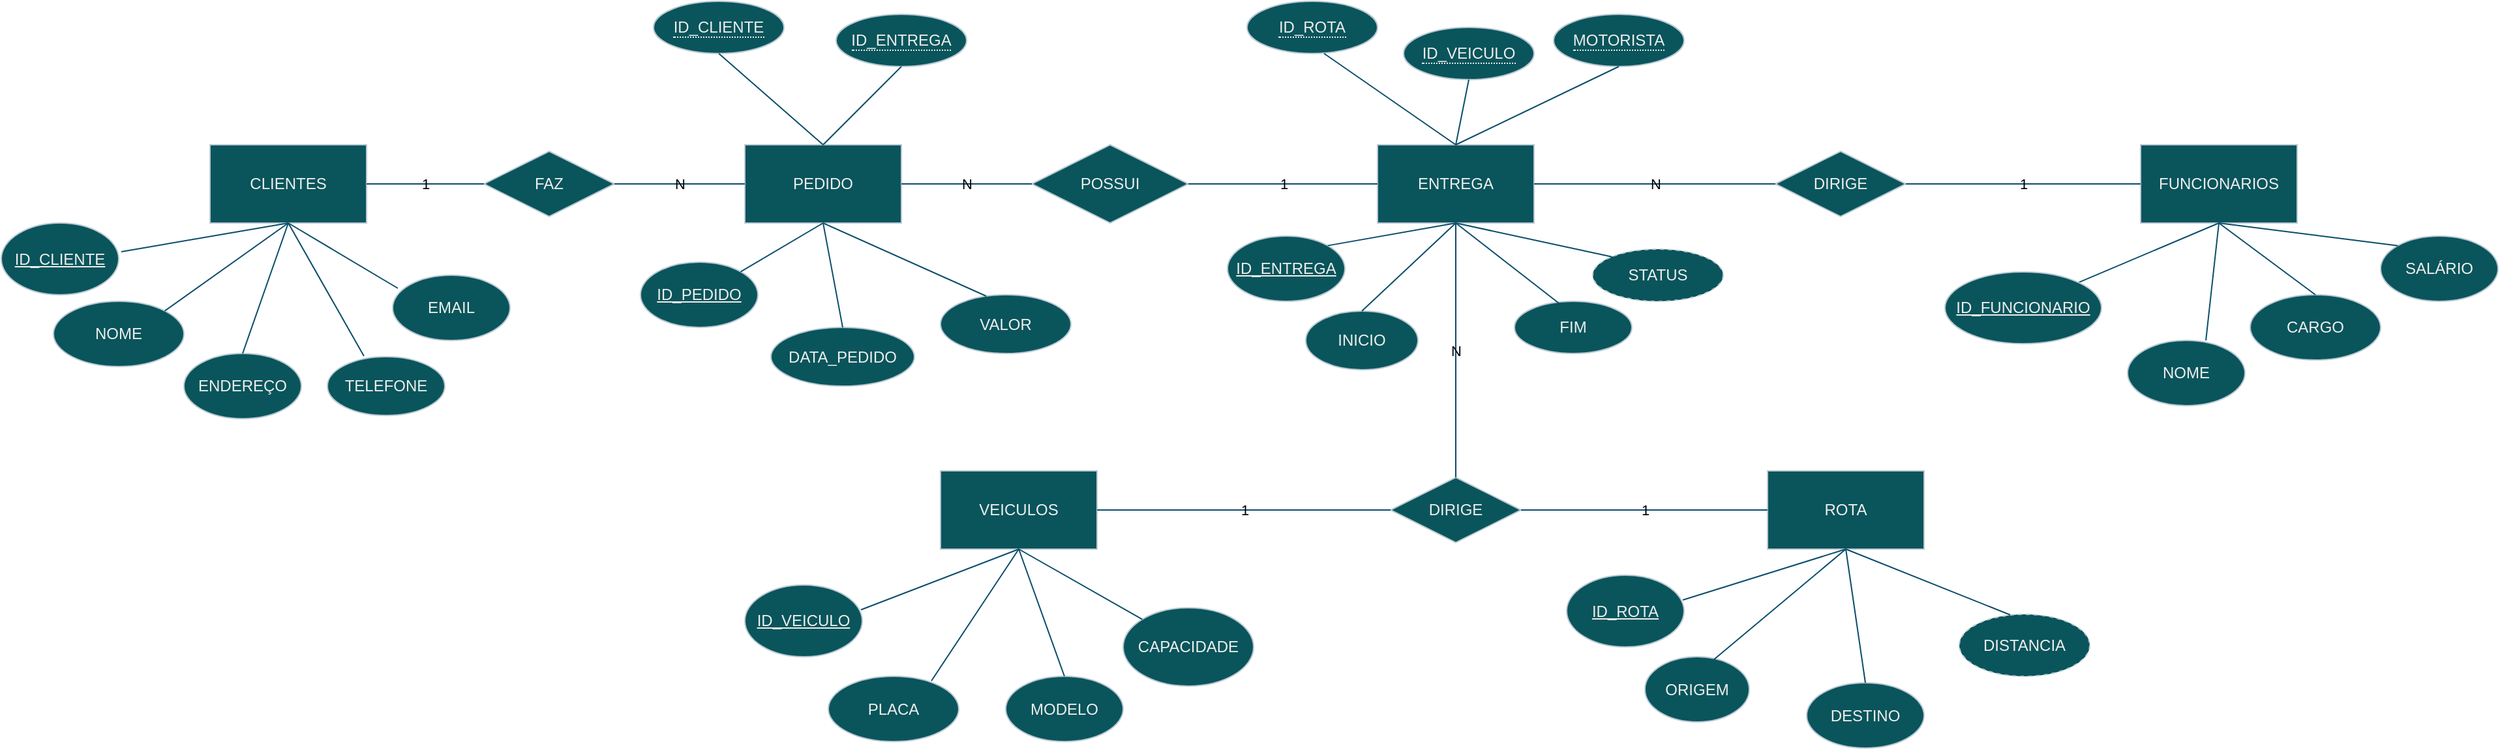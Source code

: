 <mxfile version="23.1.7" type="device">
  <diagram name="Página-1" id="YbZS9GeJX7ywe8-IFnZH">
    <mxGraphModel dx="2261" dy="818" grid="1" gridSize="10" guides="1" tooltips="1" connect="1" arrows="1" fold="1" page="1" pageScale="1" pageWidth="827" pageHeight="1169" background="none" math="0" shadow="0">
      <root>
        <mxCell id="0" />
        <mxCell id="1" parent="0" />
        <mxCell id="fNIQD00GS4VRcjaAL_jV-1" value="CLIENTES" style="rounded=0;whiteSpace=wrap;html=1;labelBackgroundColor=none;fillColor=#09555B;strokeColor=#BAC8D3;fontColor=#EEEEEE;" vertex="1" parent="1">
          <mxGeometry x="-100" y="170" width="120" height="60" as="geometry" />
        </mxCell>
        <mxCell id="fNIQD00GS4VRcjaAL_jV-3" value="ENDEREÇO" style="ellipse;whiteSpace=wrap;html=1;labelBackgroundColor=none;rounded=0;fillColor=#09555B;strokeColor=#BAC8D3;fontColor=#EEEEEE;" vertex="1" parent="1">
          <mxGeometry x="-120" y="330" width="90" height="50" as="geometry" />
        </mxCell>
        <mxCell id="fNIQD00GS4VRcjaAL_jV-4" value="NOME" style="ellipse;whiteSpace=wrap;html=1;labelBackgroundColor=none;rounded=0;fillColor=#09555B;strokeColor=#BAC8D3;fontColor=#EEEEEE;" vertex="1" parent="1">
          <mxGeometry x="-220" y="290" width="100" height="50" as="geometry" />
        </mxCell>
        <mxCell id="fNIQD00GS4VRcjaAL_jV-5" value="TELEFONE" style="ellipse;whiteSpace=wrap;html=1;labelBackgroundColor=none;rounded=0;fillColor=#09555B;strokeColor=#BAC8D3;fontColor=#EEEEEE;" vertex="1" parent="1">
          <mxGeometry x="-10" y="332.5" width="90" height="45" as="geometry" />
        </mxCell>
        <mxCell id="fNIQD00GS4VRcjaAL_jV-6" value="EMAIL" style="ellipse;whiteSpace=wrap;html=1;labelBackgroundColor=none;rounded=0;fillColor=#09555B;strokeColor=#BAC8D3;fontColor=#EEEEEE;" vertex="1" parent="1">
          <mxGeometry x="40" y="270" width="90" height="50" as="geometry" />
        </mxCell>
        <mxCell id="fNIQD00GS4VRcjaAL_jV-7" value="" style="endArrow=none;html=1;rounded=0;entryX=1.022;entryY=0.4;entryDx=0;entryDy=0;exitX=0.5;exitY=1;exitDx=0;exitDy=0;entryPerimeter=0;labelBackgroundColor=none;fontColor=default;strokeColor=#0B4D6A;" edge="1" parent="1" source="fNIQD00GS4VRcjaAL_jV-1" target="fNIQD00GS4VRcjaAL_jV-46">
          <mxGeometry width="50" height="50" relative="1" as="geometry">
            <mxPoint x="400" y="540" as="sourcePoint" />
            <mxPoint x="-160" y="255" as="targetPoint" />
          </mxGeometry>
        </mxCell>
        <mxCell id="fNIQD00GS4VRcjaAL_jV-8" value="" style="endArrow=none;html=1;rounded=0;entryX=0.5;entryY=0;entryDx=0;entryDy=0;exitX=0.5;exitY=1;exitDx=0;exitDy=0;labelBackgroundColor=none;fontColor=default;strokeColor=#0B4D6A;" edge="1" parent="1" source="fNIQD00GS4VRcjaAL_jV-1" target="fNIQD00GS4VRcjaAL_jV-3">
          <mxGeometry width="50" height="50" relative="1" as="geometry">
            <mxPoint x="400" y="540" as="sourcePoint" />
            <mxPoint x="450" y="490" as="targetPoint" />
          </mxGeometry>
        </mxCell>
        <mxCell id="fNIQD00GS4VRcjaAL_jV-9" value="" style="endArrow=none;html=1;rounded=0;entryX=1;entryY=0;entryDx=0;entryDy=0;exitX=0.5;exitY=1;exitDx=0;exitDy=0;labelBackgroundColor=none;fontColor=default;strokeColor=#0B4D6A;" edge="1" parent="1" source="fNIQD00GS4VRcjaAL_jV-1" target="fNIQD00GS4VRcjaAL_jV-4">
          <mxGeometry width="50" height="50" relative="1" as="geometry">
            <mxPoint x="400" y="540" as="sourcePoint" />
            <mxPoint x="450" y="490" as="targetPoint" />
          </mxGeometry>
        </mxCell>
        <mxCell id="fNIQD00GS4VRcjaAL_jV-10" value="" style="endArrow=none;html=1;rounded=0;entryX=0.311;entryY=-0.011;entryDx=0;entryDy=0;entryPerimeter=0;exitX=0.5;exitY=1;exitDx=0;exitDy=0;labelBackgroundColor=none;fontColor=default;strokeColor=#0B4D6A;" edge="1" parent="1" source="fNIQD00GS4VRcjaAL_jV-1" target="fNIQD00GS4VRcjaAL_jV-5">
          <mxGeometry width="50" height="50" relative="1" as="geometry">
            <mxPoint x="400" y="540" as="sourcePoint" />
            <mxPoint x="450" y="490" as="targetPoint" />
          </mxGeometry>
        </mxCell>
        <mxCell id="fNIQD00GS4VRcjaAL_jV-11" value="" style="endArrow=none;html=1;rounded=0;exitX=0.044;exitY=0.2;exitDx=0;exitDy=0;exitPerimeter=0;entryX=0.5;entryY=1;entryDx=0;entryDy=0;labelBackgroundColor=none;fontColor=default;strokeColor=#0B4D6A;" edge="1" parent="1" source="fNIQD00GS4VRcjaAL_jV-6" target="fNIQD00GS4VRcjaAL_jV-1">
          <mxGeometry width="50" height="50" relative="1" as="geometry">
            <mxPoint x="400" y="540" as="sourcePoint" />
            <mxPoint x="450" y="490" as="targetPoint" />
          </mxGeometry>
        </mxCell>
        <mxCell id="fNIQD00GS4VRcjaAL_jV-12" value="FUNCIONARIOS" style="rounded=0;whiteSpace=wrap;html=1;labelBackgroundColor=none;fillColor=#09555B;strokeColor=#BAC8D3;fontColor=#EEEEEE;" vertex="1" parent="1">
          <mxGeometry x="1380" y="170" width="120" height="60" as="geometry" />
        </mxCell>
        <mxCell id="fNIQD00GS4VRcjaAL_jV-14" value="NOME" style="ellipse;whiteSpace=wrap;html=1;labelBackgroundColor=none;rounded=0;fillColor=#09555B;strokeColor=#BAC8D3;fontColor=#EEEEEE;" vertex="1" parent="1">
          <mxGeometry x="1370" y="320" width="90" height="50" as="geometry" />
        </mxCell>
        <mxCell id="fNIQD00GS4VRcjaAL_jV-15" value="CARGO" style="ellipse;whiteSpace=wrap;html=1;labelBackgroundColor=none;rounded=0;fillColor=#09555B;strokeColor=#BAC8D3;fontColor=#EEEEEE;" vertex="1" parent="1">
          <mxGeometry x="1464" y="285" width="100" height="50" as="geometry" />
        </mxCell>
        <mxCell id="fNIQD00GS4VRcjaAL_jV-16" value="SALÁRIO" style="ellipse;whiteSpace=wrap;html=1;labelBackgroundColor=none;rounded=0;fillColor=#09555B;strokeColor=#BAC8D3;fontColor=#EEEEEE;" vertex="1" parent="1">
          <mxGeometry x="1564" y="240" width="90" height="50" as="geometry" />
        </mxCell>
        <mxCell id="fNIQD00GS4VRcjaAL_jV-17" value="" style="endArrow=none;html=1;rounded=0;exitX=1;exitY=0;exitDx=0;exitDy=0;entryX=0.5;entryY=1;entryDx=0;entryDy=0;labelBackgroundColor=none;fontColor=default;strokeColor=#0B4D6A;" edge="1" parent="1" source="fNIQD00GS4VRcjaAL_jV-47" target="fNIQD00GS4VRcjaAL_jV-12">
          <mxGeometry width="50" height="50" relative="1" as="geometry">
            <mxPoint x="1340.99" y="259" as="sourcePoint" />
            <mxPoint x="1940" y="225" as="targetPoint" />
          </mxGeometry>
        </mxCell>
        <mxCell id="fNIQD00GS4VRcjaAL_jV-18" value="" style="endArrow=none;html=1;rounded=0;entryX=0.5;entryY=1;entryDx=0;entryDy=0;exitX=0.667;exitY=0;exitDx=0;exitDy=0;exitPerimeter=0;labelBackgroundColor=none;fontColor=default;strokeColor=#0B4D6A;" edge="1" parent="1" source="fNIQD00GS4VRcjaAL_jV-14" target="fNIQD00GS4VRcjaAL_jV-12">
          <mxGeometry width="50" height="50" relative="1" as="geometry">
            <mxPoint x="1375" y="303" as="sourcePoint" />
            <mxPoint x="1940" y="225" as="targetPoint" />
          </mxGeometry>
        </mxCell>
        <mxCell id="fNIQD00GS4VRcjaAL_jV-19" value="" style="endArrow=none;html=1;rounded=0;exitX=0.5;exitY=0;exitDx=0;exitDy=0;entryX=0.5;entryY=1;entryDx=0;entryDy=0;labelBackgroundColor=none;fontColor=default;strokeColor=#0B4D6A;" edge="1" parent="1" source="fNIQD00GS4VRcjaAL_jV-15" target="fNIQD00GS4VRcjaAL_jV-12">
          <mxGeometry width="50" height="50" relative="1" as="geometry">
            <mxPoint x="1890" y="275" as="sourcePoint" />
            <mxPoint x="1940" y="225" as="targetPoint" />
          </mxGeometry>
        </mxCell>
        <mxCell id="fNIQD00GS4VRcjaAL_jV-20" value="" style="endArrow=none;html=1;rounded=0;exitX=0;exitY=0;exitDx=0;exitDy=0;entryX=0.5;entryY=1;entryDx=0;entryDy=0;labelBackgroundColor=none;fontColor=default;strokeColor=#0B4D6A;" edge="1" parent="1" source="fNIQD00GS4VRcjaAL_jV-16" target="fNIQD00GS4VRcjaAL_jV-12">
          <mxGeometry width="50" height="50" relative="1" as="geometry">
            <mxPoint x="1890" y="275" as="sourcePoint" />
            <mxPoint x="1450" y="225" as="targetPoint" />
          </mxGeometry>
        </mxCell>
        <mxCell id="fNIQD00GS4VRcjaAL_jV-21" value="VEICULOS" style="rounded=0;whiteSpace=wrap;html=1;labelBackgroundColor=none;fillColor=#09555B;strokeColor=#BAC8D3;fontColor=#EEEEEE;" vertex="1" parent="1">
          <mxGeometry x="460" y="420" width="120" height="60" as="geometry" />
        </mxCell>
        <mxCell id="fNIQD00GS4VRcjaAL_jV-23" value="MODELO" style="ellipse;whiteSpace=wrap;html=1;labelBackgroundColor=none;rounded=0;fillColor=#09555B;strokeColor=#BAC8D3;fontColor=#EEEEEE;" vertex="1" parent="1">
          <mxGeometry x="510" y="577.5" width="90" height="50" as="geometry" />
        </mxCell>
        <mxCell id="fNIQD00GS4VRcjaAL_jV-24" value="PLACA" style="ellipse;whiteSpace=wrap;html=1;labelBackgroundColor=none;rounded=0;fillColor=#09555B;strokeColor=#BAC8D3;fontColor=#EEEEEE;" vertex="1" parent="1">
          <mxGeometry x="374" y="577.5" width="100" height="50" as="geometry" />
        </mxCell>
        <mxCell id="fNIQD00GS4VRcjaAL_jV-25" value="CAPACIDADE" style="ellipse;whiteSpace=wrap;html=1;labelBackgroundColor=none;rounded=0;fillColor=#09555B;strokeColor=#BAC8D3;fontColor=#EEEEEE;" vertex="1" parent="1">
          <mxGeometry x="600" y="525" width="100" height="60" as="geometry" />
        </mxCell>
        <mxCell id="fNIQD00GS4VRcjaAL_jV-27" value="" style="endArrow=none;html=1;rounded=0;exitX=0.989;exitY=0.345;exitDx=0;exitDy=0;entryX=0.5;entryY=1;entryDx=0;entryDy=0;exitPerimeter=0;labelBackgroundColor=none;fontColor=default;strokeColor=#0B4D6A;" edge="1" parent="1" source="fNIQD00GS4VRcjaAL_jV-49" target="fNIQD00GS4VRcjaAL_jV-21">
          <mxGeometry width="50" height="50" relative="1" as="geometry">
            <mxPoint x="405.355" y="517.322" as="sourcePoint" />
            <mxPoint x="520" y="480" as="targetPoint" />
          </mxGeometry>
        </mxCell>
        <mxCell id="fNIQD00GS4VRcjaAL_jV-28" value="" style="endArrow=none;html=1;rounded=0;entryX=0.5;entryY=1;entryDx=0;entryDy=0;exitX=0.79;exitY=0.07;exitDx=0;exitDy=0;exitPerimeter=0;labelBackgroundColor=none;fontColor=default;strokeColor=#0B4D6A;" edge="1" parent="1" source="fNIQD00GS4VRcjaAL_jV-24" target="fNIQD00GS4VRcjaAL_jV-21">
          <mxGeometry width="50" height="50" relative="1" as="geometry">
            <mxPoint x="450" y="790" as="sourcePoint" />
            <mxPoint x="500" y="740" as="targetPoint" />
          </mxGeometry>
        </mxCell>
        <mxCell id="fNIQD00GS4VRcjaAL_jV-29" value="" style="endArrow=none;html=1;rounded=0;entryX=0.5;entryY=1;entryDx=0;entryDy=0;exitX=0.5;exitY=0;exitDx=0;exitDy=0;labelBackgroundColor=none;fontColor=default;strokeColor=#0B4D6A;" edge="1" parent="1" source="fNIQD00GS4VRcjaAL_jV-23" target="fNIQD00GS4VRcjaAL_jV-21">
          <mxGeometry width="50" height="50" relative="1" as="geometry">
            <mxPoint x="450" y="790" as="sourcePoint" />
            <mxPoint x="500" y="740" as="targetPoint" />
          </mxGeometry>
        </mxCell>
        <mxCell id="fNIQD00GS4VRcjaAL_jV-30" value="" style="endArrow=none;html=1;rounded=0;entryX=0.5;entryY=1;entryDx=0;entryDy=0;exitX=0;exitY=0;exitDx=0;exitDy=0;labelBackgroundColor=none;fontColor=default;strokeColor=#0B4D6A;" edge="1" parent="1" source="fNIQD00GS4VRcjaAL_jV-25" target="fNIQD00GS4VRcjaAL_jV-21">
          <mxGeometry width="50" height="50" relative="1" as="geometry">
            <mxPoint x="450" y="790" as="sourcePoint" />
            <mxPoint x="500" y="740" as="targetPoint" />
          </mxGeometry>
        </mxCell>
        <mxCell id="fNIQD00GS4VRcjaAL_jV-32" value="ROTA" style="rounded=0;whiteSpace=wrap;html=1;labelBackgroundColor=none;fillColor=#09555B;strokeColor=#BAC8D3;fontColor=#EEEEEE;" vertex="1" parent="1">
          <mxGeometry x="1094" y="420" width="120" height="60" as="geometry" />
        </mxCell>
        <mxCell id="fNIQD00GS4VRcjaAL_jV-34" value="ORIGEM" style="ellipse;whiteSpace=wrap;html=1;labelBackgroundColor=none;rounded=0;fillColor=#09555B;strokeColor=#BAC8D3;fontColor=#EEEEEE;" vertex="1" parent="1">
          <mxGeometry x="1000" y="562.5" width="80" height="50" as="geometry" />
        </mxCell>
        <mxCell id="fNIQD00GS4VRcjaAL_jV-35" value="DESTINO" style="ellipse;whiteSpace=wrap;html=1;labelBackgroundColor=none;rounded=0;fillColor=#09555B;strokeColor=#BAC8D3;fontColor=#EEEEEE;" vertex="1" parent="1">
          <mxGeometry x="1124" y="582.5" width="90" height="50" as="geometry" />
        </mxCell>
        <mxCell id="fNIQD00GS4VRcjaAL_jV-38" value="" style="endArrow=none;html=1;rounded=0;entryX=0.5;entryY=1;entryDx=0;entryDy=0;exitX=0.989;exitY=0.345;exitDx=0;exitDy=0;exitPerimeter=0;labelBackgroundColor=none;fontColor=default;strokeColor=#0B4D6A;" edge="1" parent="1" source="fNIQD00GS4VRcjaAL_jV-48" target="fNIQD00GS4VRcjaAL_jV-32">
          <mxGeometry width="50" height="50" relative="1" as="geometry">
            <mxPoint x="1030" y="520" as="sourcePoint" />
            <mxPoint x="1130" y="465" as="targetPoint" />
          </mxGeometry>
        </mxCell>
        <mxCell id="fNIQD00GS4VRcjaAL_jV-39" value="" style="endArrow=none;html=1;rounded=0;entryX=0.5;entryY=1;entryDx=0;entryDy=0;exitX=0.663;exitY=0.04;exitDx=0;exitDy=0;exitPerimeter=0;labelBackgroundColor=none;fontColor=default;strokeColor=#0B4D6A;" edge="1" parent="1" source="fNIQD00GS4VRcjaAL_jV-34" target="fNIQD00GS4VRcjaAL_jV-32">
          <mxGeometry width="50" height="50" relative="1" as="geometry">
            <mxPoint x="1060" y="565" as="sourcePoint" />
            <mxPoint x="1130" y="465" as="targetPoint" />
          </mxGeometry>
        </mxCell>
        <mxCell id="fNIQD00GS4VRcjaAL_jV-40" value="" style="endArrow=none;html=1;rounded=0;entryX=0.5;entryY=1;entryDx=0;entryDy=0;exitX=0.5;exitY=0;exitDx=0;exitDy=0;labelBackgroundColor=none;fontColor=default;strokeColor=#0B4D6A;" edge="1" parent="1" source="fNIQD00GS4VRcjaAL_jV-35" target="fNIQD00GS4VRcjaAL_jV-32">
          <mxGeometry width="50" height="50" relative="1" as="geometry">
            <mxPoint x="1140" y="610" as="sourcePoint" />
            <mxPoint x="1130" y="465" as="targetPoint" />
          </mxGeometry>
        </mxCell>
        <mxCell id="fNIQD00GS4VRcjaAL_jV-41" value="" style="endArrow=none;html=1;rounded=0;entryX=0.5;entryY=1;entryDx=0;entryDy=0;exitX=0.43;exitY=0.042;exitDx=0;exitDy=0;exitPerimeter=0;labelBackgroundColor=none;fontColor=default;strokeColor=#0B4D6A;" edge="1" parent="1" source="fNIQD00GS4VRcjaAL_jV-105" target="fNIQD00GS4VRcjaAL_jV-32">
          <mxGeometry width="50" height="50" relative="1" as="geometry">
            <mxPoint x="1237" y="578" as="sourcePoint" />
            <mxPoint x="1130" y="465" as="targetPoint" />
          </mxGeometry>
        </mxCell>
        <mxCell id="fNIQD00GS4VRcjaAL_jV-46" value="ID_CLIENTE" style="ellipse;whiteSpace=wrap;html=1;align=center;fontStyle=4;labelBackgroundColor=none;rounded=0;fillColor=#09555B;strokeColor=#BAC8D3;fontColor=#EEEEEE;" vertex="1" parent="1">
          <mxGeometry x="-260" y="230" width="90" height="55" as="geometry" />
        </mxCell>
        <mxCell id="fNIQD00GS4VRcjaAL_jV-47" value="ID_FUNCIONARIO" style="ellipse;whiteSpace=wrap;html=1;align=center;fontStyle=4;labelBackgroundColor=none;rounded=0;fillColor=#09555B;strokeColor=#BAC8D3;fontColor=#EEEEEE;" vertex="1" parent="1">
          <mxGeometry x="1230" y="267.5" width="120" height="55" as="geometry" />
        </mxCell>
        <mxCell id="fNIQD00GS4VRcjaAL_jV-48" value="ID_ROTA" style="ellipse;whiteSpace=wrap;html=1;align=center;fontStyle=4;labelBackgroundColor=none;rounded=0;fillColor=#09555B;strokeColor=#BAC8D3;fontColor=#EEEEEE;" vertex="1" parent="1">
          <mxGeometry x="940" y="500" width="90" height="55" as="geometry" />
        </mxCell>
        <mxCell id="fNIQD00GS4VRcjaAL_jV-49" value="ID_VEICULO" style="ellipse;whiteSpace=wrap;html=1;align=center;fontStyle=4;labelBackgroundColor=none;rounded=0;fillColor=#09555B;strokeColor=#BAC8D3;fontColor=#EEEEEE;" vertex="1" parent="1">
          <mxGeometry x="310" y="507.5" width="90" height="55" as="geometry" />
        </mxCell>
        <mxCell id="fNIQD00GS4VRcjaAL_jV-52" value="PEDIDO" style="rounded=0;whiteSpace=wrap;html=1;labelBackgroundColor=none;fillColor=#09555B;strokeColor=#BAC8D3;fontColor=#EEEEEE;" vertex="1" parent="1">
          <mxGeometry x="310" y="170" width="120" height="60" as="geometry" />
        </mxCell>
        <mxCell id="fNIQD00GS4VRcjaAL_jV-53" value="ID_PEDIDO" style="ellipse;whiteSpace=wrap;html=1;align=center;fontStyle=4;labelBackgroundColor=none;rounded=0;fillColor=#09555B;strokeColor=#BAC8D3;fontColor=#EEEEEE;" vertex="1" parent="1">
          <mxGeometry x="230" y="260" width="90" height="50" as="geometry" />
        </mxCell>
        <mxCell id="fNIQD00GS4VRcjaAL_jV-55" value="DATA_PEDIDO" style="ellipse;whiteSpace=wrap;html=1;align=center;labelBackgroundColor=none;rounded=0;fillColor=#09555B;strokeColor=#BAC8D3;fontColor=#EEEEEE;" vertex="1" parent="1">
          <mxGeometry x="330" y="310" width="110" height="45" as="geometry" />
        </mxCell>
        <mxCell id="fNIQD00GS4VRcjaAL_jV-57" value="VALOR" style="ellipse;whiteSpace=wrap;html=1;align=center;labelBackgroundColor=none;rounded=0;fillColor=#09555B;strokeColor=#BAC8D3;fontColor=#EEEEEE;" vertex="1" parent="1">
          <mxGeometry x="460" y="285" width="100" height="45" as="geometry" />
        </mxCell>
        <mxCell id="fNIQD00GS4VRcjaAL_jV-58" value="" style="endArrow=none;html=1;rounded=0;exitX=0.5;exitY=1;exitDx=0;exitDy=0;entryX=0.5;entryY=0;entryDx=0;entryDy=0;labelBackgroundColor=none;fontColor=default;strokeColor=#0B4D6A;" edge="1" parent="1" source="fNIQD00GS4VRcjaAL_jV-52" target="fNIQD00GS4VRcjaAL_jV-55">
          <mxGeometry relative="1" as="geometry">
            <mxPoint x="330" y="420" as="sourcePoint" />
            <mxPoint x="490" y="420" as="targetPoint" />
          </mxGeometry>
        </mxCell>
        <mxCell id="fNIQD00GS4VRcjaAL_jV-59" value="" style="endArrow=none;html=1;rounded=0;exitX=0.5;exitY=1;exitDx=0;exitDy=0;entryX=1;entryY=0;entryDx=0;entryDy=0;labelBackgroundColor=none;fontColor=default;strokeColor=#0B4D6A;" edge="1" parent="1" source="fNIQD00GS4VRcjaAL_jV-52" target="fNIQD00GS4VRcjaAL_jV-53">
          <mxGeometry relative="1" as="geometry">
            <mxPoint x="330" y="420" as="sourcePoint" />
            <mxPoint x="490" y="420" as="targetPoint" />
          </mxGeometry>
        </mxCell>
        <mxCell id="fNIQD00GS4VRcjaAL_jV-60" value="" style="endArrow=none;html=1;rounded=0;exitX=0.5;exitY=1;exitDx=0;exitDy=0;entryX=0.35;entryY=0.022;entryDx=0;entryDy=0;entryPerimeter=0;labelBackgroundColor=none;fontColor=default;strokeColor=#0B4D6A;" edge="1" parent="1" source="fNIQD00GS4VRcjaAL_jV-52" target="fNIQD00GS4VRcjaAL_jV-57">
          <mxGeometry relative="1" as="geometry">
            <mxPoint x="330" y="420" as="sourcePoint" />
            <mxPoint x="490" y="420" as="targetPoint" />
          </mxGeometry>
        </mxCell>
        <mxCell id="fNIQD00GS4VRcjaAL_jV-61" value="&lt;span style=&quot;border-bottom: 1px dotted&quot;&gt;ID_CLIENTE&lt;/span&gt;" style="ellipse;whiteSpace=wrap;html=1;align=center;labelBackgroundColor=none;rounded=0;fillColor=#09555B;strokeColor=#BAC8D3;fontColor=#EEEEEE;" vertex="1" parent="1">
          <mxGeometry x="240" y="60" width="100" height="40" as="geometry" />
        </mxCell>
        <mxCell id="fNIQD00GS4VRcjaAL_jV-62" value="&lt;span style=&quot;border-bottom: 1px dotted&quot;&gt;ID_ENTREGA&lt;/span&gt;" style="ellipse;whiteSpace=wrap;html=1;align=center;labelBackgroundColor=none;rounded=0;fillColor=#09555B;strokeColor=#BAC8D3;fontColor=#EEEEEE;" vertex="1" parent="1">
          <mxGeometry x="380" y="70" width="100" height="40" as="geometry" />
        </mxCell>
        <mxCell id="fNIQD00GS4VRcjaAL_jV-63" value="" style="endArrow=none;html=1;rounded=0;exitX=0.5;exitY=1;exitDx=0;exitDy=0;entryX=0.5;entryY=0;entryDx=0;entryDy=0;labelBackgroundColor=none;fontColor=default;strokeColor=#0B4D6A;" edge="1" parent="1" source="fNIQD00GS4VRcjaAL_jV-61" target="fNIQD00GS4VRcjaAL_jV-52">
          <mxGeometry relative="1" as="geometry">
            <mxPoint x="330" y="420" as="sourcePoint" />
            <mxPoint x="490" y="420" as="targetPoint" />
          </mxGeometry>
        </mxCell>
        <mxCell id="fNIQD00GS4VRcjaAL_jV-64" value="" style="endArrow=none;html=1;rounded=0;exitX=0.5;exitY=0;exitDx=0;exitDy=0;entryX=0.5;entryY=1;entryDx=0;entryDy=0;labelBackgroundColor=none;fontColor=default;strokeColor=#0B4D6A;" edge="1" parent="1" source="fNIQD00GS4VRcjaAL_jV-52" target="fNIQD00GS4VRcjaAL_jV-62">
          <mxGeometry relative="1" as="geometry">
            <mxPoint x="330" y="420" as="sourcePoint" />
            <mxPoint x="490" y="420" as="targetPoint" />
          </mxGeometry>
        </mxCell>
        <mxCell id="fNIQD00GS4VRcjaAL_jV-66" value="FAZ" style="shape=rhombus;perimeter=rhombusPerimeter;whiteSpace=wrap;html=1;align=center;labelBackgroundColor=none;rounded=0;fillColor=#09555B;strokeColor=#BAC8D3;fontColor=#EEEEEE;" vertex="1" parent="1">
          <mxGeometry x="110" y="175" width="100" height="50" as="geometry" />
        </mxCell>
        <mxCell id="fNIQD00GS4VRcjaAL_jV-67" value="1" style="endArrow=none;html=1;rounded=0;exitX=1;exitY=0.5;exitDx=0;exitDy=0;entryX=0;entryY=0.5;entryDx=0;entryDy=0;labelBackgroundColor=none;fontColor=default;strokeColor=#0B4D6A;" edge="1" parent="1" source="fNIQD00GS4VRcjaAL_jV-1" target="fNIQD00GS4VRcjaAL_jV-66">
          <mxGeometry relative="1" as="geometry">
            <mxPoint x="330" y="420" as="sourcePoint" />
            <mxPoint x="490" y="420" as="targetPoint" />
          </mxGeometry>
        </mxCell>
        <mxCell id="fNIQD00GS4VRcjaAL_jV-68" value="N" style="endArrow=none;html=1;rounded=0;exitX=1;exitY=0.5;exitDx=0;exitDy=0;entryX=0;entryY=0.5;entryDx=0;entryDy=0;labelBackgroundColor=none;fontColor=default;strokeColor=#0B4D6A;" edge="1" parent="1" source="fNIQD00GS4VRcjaAL_jV-66" target="fNIQD00GS4VRcjaAL_jV-52">
          <mxGeometry relative="1" as="geometry">
            <mxPoint x="330" y="420" as="sourcePoint" />
            <mxPoint x="490" y="420" as="targetPoint" />
          </mxGeometry>
        </mxCell>
        <mxCell id="fNIQD00GS4VRcjaAL_jV-69" value="POSSUI" style="shape=rhombus;perimeter=rhombusPerimeter;whiteSpace=wrap;html=1;align=center;labelBackgroundColor=none;rounded=0;fillColor=#09555B;strokeColor=#BAC8D3;fontColor=#EEEEEE;" vertex="1" parent="1">
          <mxGeometry x="530" y="170" width="120" height="60" as="geometry" />
        </mxCell>
        <mxCell id="fNIQD00GS4VRcjaAL_jV-70" value="N" style="endArrow=none;html=1;rounded=0;exitX=1;exitY=0.5;exitDx=0;exitDy=0;entryX=0;entryY=0.5;entryDx=0;entryDy=0;labelBackgroundColor=none;fontColor=default;strokeColor=#0B4D6A;" edge="1" parent="1" source="fNIQD00GS4VRcjaAL_jV-52" target="fNIQD00GS4VRcjaAL_jV-69">
          <mxGeometry relative="1" as="geometry">
            <mxPoint x="330" y="420" as="sourcePoint" />
            <mxPoint x="490" y="420" as="targetPoint" />
          </mxGeometry>
        </mxCell>
        <mxCell id="fNIQD00GS4VRcjaAL_jV-79" value="ENTREGA" style="rounded=0;whiteSpace=wrap;html=1;labelBackgroundColor=none;fillColor=#09555B;strokeColor=#BAC8D3;fontColor=#EEEEEE;" vertex="1" parent="1">
          <mxGeometry x="795" y="170" width="120" height="60" as="geometry" />
        </mxCell>
        <mxCell id="fNIQD00GS4VRcjaAL_jV-80" value="ID_ENTREGA" style="ellipse;whiteSpace=wrap;html=1;align=center;fontStyle=4;labelBackgroundColor=none;rounded=0;fillColor=#09555B;strokeColor=#BAC8D3;fontColor=#EEEEEE;" vertex="1" parent="1">
          <mxGeometry x="680" y="240" width="90" height="50" as="geometry" />
        </mxCell>
        <mxCell id="fNIQD00GS4VRcjaAL_jV-81" value="INICIO" style="ellipse;whiteSpace=wrap;html=1;align=center;labelBackgroundColor=none;rounded=0;fillColor=#09555B;strokeColor=#BAC8D3;fontColor=#EEEEEE;" vertex="1" parent="1">
          <mxGeometry x="740" y="297.5" width="86" height="45" as="geometry" />
        </mxCell>
        <mxCell id="fNIQD00GS4VRcjaAL_jV-82" value="FIM" style="ellipse;whiteSpace=wrap;html=1;align=center;labelBackgroundColor=none;rounded=0;fillColor=#09555B;strokeColor=#BAC8D3;fontColor=#EEEEEE;" vertex="1" parent="1">
          <mxGeometry x="900" y="290" width="90" height="40" as="geometry" />
        </mxCell>
        <mxCell id="fNIQD00GS4VRcjaAL_jV-83" value="" style="endArrow=none;html=1;rounded=0;entryX=0.5;entryY=1;entryDx=0;entryDy=0;exitX=1;exitY=0;exitDx=0;exitDy=0;labelBackgroundColor=none;fontColor=default;strokeColor=#0B4D6A;" edge="1" parent="1" source="fNIQD00GS4VRcjaAL_jV-80" target="fNIQD00GS4VRcjaAL_jV-79">
          <mxGeometry relative="1" as="geometry">
            <mxPoint x="480" y="320" as="sourcePoint" />
            <mxPoint x="640" y="320" as="targetPoint" />
          </mxGeometry>
        </mxCell>
        <mxCell id="fNIQD00GS4VRcjaAL_jV-84" value="" style="endArrow=none;html=1;rounded=0;entryX=0.5;entryY=1;entryDx=0;entryDy=0;exitX=0.4;exitY=0.075;exitDx=0;exitDy=0;exitPerimeter=0;labelBackgroundColor=none;fontColor=default;strokeColor=#0B4D6A;" edge="1" parent="1" source="fNIQD00GS4VRcjaAL_jV-82" target="fNIQD00GS4VRcjaAL_jV-79">
          <mxGeometry relative="1" as="geometry">
            <mxPoint x="480" y="320" as="sourcePoint" />
            <mxPoint x="640" y="320" as="targetPoint" />
          </mxGeometry>
        </mxCell>
        <mxCell id="fNIQD00GS4VRcjaAL_jV-85" value="" style="endArrow=none;html=1;rounded=0;entryX=0.5;entryY=1;entryDx=0;entryDy=0;exitX=0.5;exitY=0;exitDx=0;exitDy=0;labelBackgroundColor=none;fontColor=default;strokeColor=#0B4D6A;" edge="1" parent="1" source="fNIQD00GS4VRcjaAL_jV-81" target="fNIQD00GS4VRcjaAL_jV-79">
          <mxGeometry relative="1" as="geometry">
            <mxPoint x="480" y="320" as="sourcePoint" />
            <mxPoint x="640" y="320" as="targetPoint" />
          </mxGeometry>
        </mxCell>
        <mxCell id="fNIQD00GS4VRcjaAL_jV-87" value="1" style="endArrow=none;html=1;rounded=0;entryX=0;entryY=0.5;entryDx=0;entryDy=0;exitX=1;exitY=0.5;exitDx=0;exitDy=0;labelBackgroundColor=none;fontColor=default;strokeColor=#0B4D6A;" edge="1" parent="1" source="fNIQD00GS4VRcjaAL_jV-69" target="fNIQD00GS4VRcjaAL_jV-79">
          <mxGeometry relative="1" as="geometry">
            <mxPoint x="480" y="320" as="sourcePoint" />
            <mxPoint x="640" y="320" as="targetPoint" />
          </mxGeometry>
        </mxCell>
        <mxCell id="fNIQD00GS4VRcjaAL_jV-88" value="STATUS" style="ellipse;whiteSpace=wrap;html=1;align=center;dashed=1;labelBackgroundColor=none;rounded=0;fillColor=#09555B;strokeColor=#BAC8D3;fontColor=#EEEEEE;" vertex="1" parent="1">
          <mxGeometry x="960" y="250" width="100" height="40" as="geometry" />
        </mxCell>
        <mxCell id="fNIQD00GS4VRcjaAL_jV-89" value="" style="endArrow=none;html=1;rounded=0;entryX=0.5;entryY=1;entryDx=0;entryDy=0;exitX=0;exitY=0;exitDx=0;exitDy=0;labelBackgroundColor=none;fontColor=default;strokeColor=#0B4D6A;" edge="1" parent="1" source="fNIQD00GS4VRcjaAL_jV-88" target="fNIQD00GS4VRcjaAL_jV-79">
          <mxGeometry relative="1" as="geometry">
            <mxPoint x="480" y="320" as="sourcePoint" />
            <mxPoint x="640" y="320" as="targetPoint" />
          </mxGeometry>
        </mxCell>
        <mxCell id="fNIQD00GS4VRcjaAL_jV-90" value="&lt;span style=&quot;border-bottom: 1px dotted&quot;&gt;ID_ROTA&lt;/span&gt;" style="ellipse;whiteSpace=wrap;html=1;align=center;labelBackgroundColor=none;rounded=0;fillColor=#09555B;strokeColor=#BAC8D3;fontColor=#EEEEEE;" vertex="1" parent="1">
          <mxGeometry x="695" y="60" width="100" height="40" as="geometry" />
        </mxCell>
        <mxCell id="fNIQD00GS4VRcjaAL_jV-91" value="&lt;span style=&quot;border-bottom: 1px dotted&quot;&gt;ID_VEICULO&lt;/span&gt;" style="ellipse;whiteSpace=wrap;html=1;align=center;labelBackgroundColor=none;rounded=0;fillColor=#09555B;strokeColor=#BAC8D3;fontColor=#EEEEEE;" vertex="1" parent="1">
          <mxGeometry x="815" y="80" width="100" height="40" as="geometry" />
        </mxCell>
        <mxCell id="fNIQD00GS4VRcjaAL_jV-92" value="&lt;span style=&quot;border-bottom: 1px dotted&quot;&gt;MOTORISTA&lt;/span&gt;" style="ellipse;whiteSpace=wrap;html=1;align=center;labelBackgroundColor=none;rounded=0;fillColor=#09555B;strokeColor=#BAC8D3;fontColor=#EEEEEE;" vertex="1" parent="1">
          <mxGeometry x="930" y="70" width="100" height="40" as="geometry" />
        </mxCell>
        <mxCell id="fNIQD00GS4VRcjaAL_jV-95" value="" style="endArrow=none;html=1;rounded=0;entryX=0.59;entryY=1;entryDx=0;entryDy=0;entryPerimeter=0;exitX=0.5;exitY=0;exitDx=0;exitDy=0;labelBackgroundColor=none;fontColor=default;strokeColor=#0B4D6A;" edge="1" parent="1" source="fNIQD00GS4VRcjaAL_jV-79" target="fNIQD00GS4VRcjaAL_jV-90">
          <mxGeometry relative="1" as="geometry">
            <mxPoint x="480" y="320" as="sourcePoint" />
            <mxPoint x="640" y="320" as="targetPoint" />
          </mxGeometry>
        </mxCell>
        <mxCell id="fNIQD00GS4VRcjaAL_jV-96" value="" style="endArrow=none;html=1;rounded=0;entryX=0.5;entryY=1;entryDx=0;entryDy=0;exitX=0.5;exitY=0;exitDx=0;exitDy=0;labelBackgroundColor=none;fontColor=default;strokeColor=#0B4D6A;" edge="1" parent="1" source="fNIQD00GS4VRcjaAL_jV-79" target="fNIQD00GS4VRcjaAL_jV-91">
          <mxGeometry relative="1" as="geometry">
            <mxPoint x="480" y="320" as="sourcePoint" />
            <mxPoint x="640" y="320" as="targetPoint" />
          </mxGeometry>
        </mxCell>
        <mxCell id="fNIQD00GS4VRcjaAL_jV-97" value="" style="endArrow=none;html=1;rounded=0;entryX=0.5;entryY=1;entryDx=0;entryDy=0;exitX=0.5;exitY=0;exitDx=0;exitDy=0;labelBackgroundColor=none;fontColor=default;strokeColor=#0B4D6A;" edge="1" parent="1" source="fNIQD00GS4VRcjaAL_jV-79" target="fNIQD00GS4VRcjaAL_jV-92">
          <mxGeometry relative="1" as="geometry">
            <mxPoint x="480" y="320" as="sourcePoint" />
            <mxPoint x="640" y="320" as="targetPoint" />
          </mxGeometry>
        </mxCell>
        <mxCell id="fNIQD00GS4VRcjaAL_jV-98" value="DIRIGE" style="shape=rhombus;perimeter=rhombusPerimeter;whiteSpace=wrap;html=1;align=center;labelBackgroundColor=none;rounded=0;fillColor=#09555B;strokeColor=#BAC8D3;fontColor=#EEEEEE;" vertex="1" parent="1">
          <mxGeometry x="1100" y="175" width="100" height="50" as="geometry" />
        </mxCell>
        <mxCell id="fNIQD00GS4VRcjaAL_jV-99" value="N" style="endArrow=none;html=1;rounded=0;entryX=0;entryY=0.5;entryDx=0;entryDy=0;exitX=1;exitY=0.5;exitDx=0;exitDy=0;labelBackgroundColor=none;fontColor=default;strokeColor=#0B4D6A;" edge="1" parent="1" source="fNIQD00GS4VRcjaAL_jV-79" target="fNIQD00GS4VRcjaAL_jV-98">
          <mxGeometry relative="1" as="geometry">
            <mxPoint x="800" y="320" as="sourcePoint" />
            <mxPoint x="960" y="320" as="targetPoint" />
          </mxGeometry>
        </mxCell>
        <mxCell id="fNIQD00GS4VRcjaAL_jV-100" value="1" style="endArrow=none;html=1;rounded=0;exitX=1;exitY=0.5;exitDx=0;exitDy=0;entryX=0;entryY=0.5;entryDx=0;entryDy=0;labelBackgroundColor=none;fontColor=default;strokeColor=#0B4D6A;" edge="1" parent="1" source="fNIQD00GS4VRcjaAL_jV-98" target="fNIQD00GS4VRcjaAL_jV-12">
          <mxGeometry relative="1" as="geometry">
            <mxPoint x="1250" y="140" as="sourcePoint" />
            <mxPoint x="1410" y="140" as="targetPoint" />
          </mxGeometry>
        </mxCell>
        <mxCell id="fNIQD00GS4VRcjaAL_jV-101" value="DIRIGE" style="shape=rhombus;perimeter=rhombusPerimeter;whiteSpace=wrap;html=1;align=center;labelBackgroundColor=none;rounded=0;fillColor=#09555B;strokeColor=#BAC8D3;fontColor=#EEEEEE;" vertex="1" parent="1">
          <mxGeometry x="805" y="425" width="100" height="50" as="geometry" />
        </mxCell>
        <mxCell id="fNIQD00GS4VRcjaAL_jV-102" value="N" style="endArrow=none;html=1;rounded=0;exitX=0.5;exitY=1;exitDx=0;exitDy=0;entryX=0.5;entryY=0;entryDx=0;entryDy=0;labelBackgroundColor=none;fontColor=default;strokeColor=#0B4D6A;" edge="1" parent="1" source="fNIQD00GS4VRcjaAL_jV-79" target="fNIQD00GS4VRcjaAL_jV-101">
          <mxGeometry relative="1" as="geometry">
            <mxPoint x="930" y="440" as="sourcePoint" />
            <mxPoint x="1090" y="440" as="targetPoint" />
          </mxGeometry>
        </mxCell>
        <mxCell id="fNIQD00GS4VRcjaAL_jV-103" value="1" style="endArrow=none;html=1;rounded=0;exitX=1;exitY=0.5;exitDx=0;exitDy=0;entryX=0;entryY=0.5;entryDx=0;entryDy=0;labelBackgroundColor=none;fontColor=default;strokeColor=#0B4D6A;" edge="1" parent="1" source="fNIQD00GS4VRcjaAL_jV-21" target="fNIQD00GS4VRcjaAL_jV-101">
          <mxGeometry relative="1" as="geometry">
            <mxPoint x="680" y="510" as="sourcePoint" />
            <mxPoint x="840" y="510" as="targetPoint" />
          </mxGeometry>
        </mxCell>
        <mxCell id="fNIQD00GS4VRcjaAL_jV-104" value="1" style="endArrow=none;html=1;rounded=0;exitX=1;exitY=0.5;exitDx=0;exitDy=0;entryX=0;entryY=0.5;entryDx=0;entryDy=0;labelBackgroundColor=none;fontColor=default;strokeColor=#0B4D6A;" edge="1" parent="1" source="fNIQD00GS4VRcjaAL_jV-101" target="fNIQD00GS4VRcjaAL_jV-32">
          <mxGeometry relative="1" as="geometry">
            <mxPoint x="710" y="510" as="sourcePoint" />
            <mxPoint x="1090" y="450" as="targetPoint" />
          </mxGeometry>
        </mxCell>
        <mxCell id="fNIQD00GS4VRcjaAL_jV-105" value="DISTANCIA" style="ellipse;whiteSpace=wrap;html=1;align=center;dashed=1;labelBackgroundColor=none;rounded=0;fillColor=#09555B;strokeColor=#BAC8D3;fontColor=#EEEEEE;" vertex="1" parent="1">
          <mxGeometry x="1241" y="530" width="100" height="47.5" as="geometry" />
        </mxCell>
      </root>
    </mxGraphModel>
  </diagram>
</mxfile>
